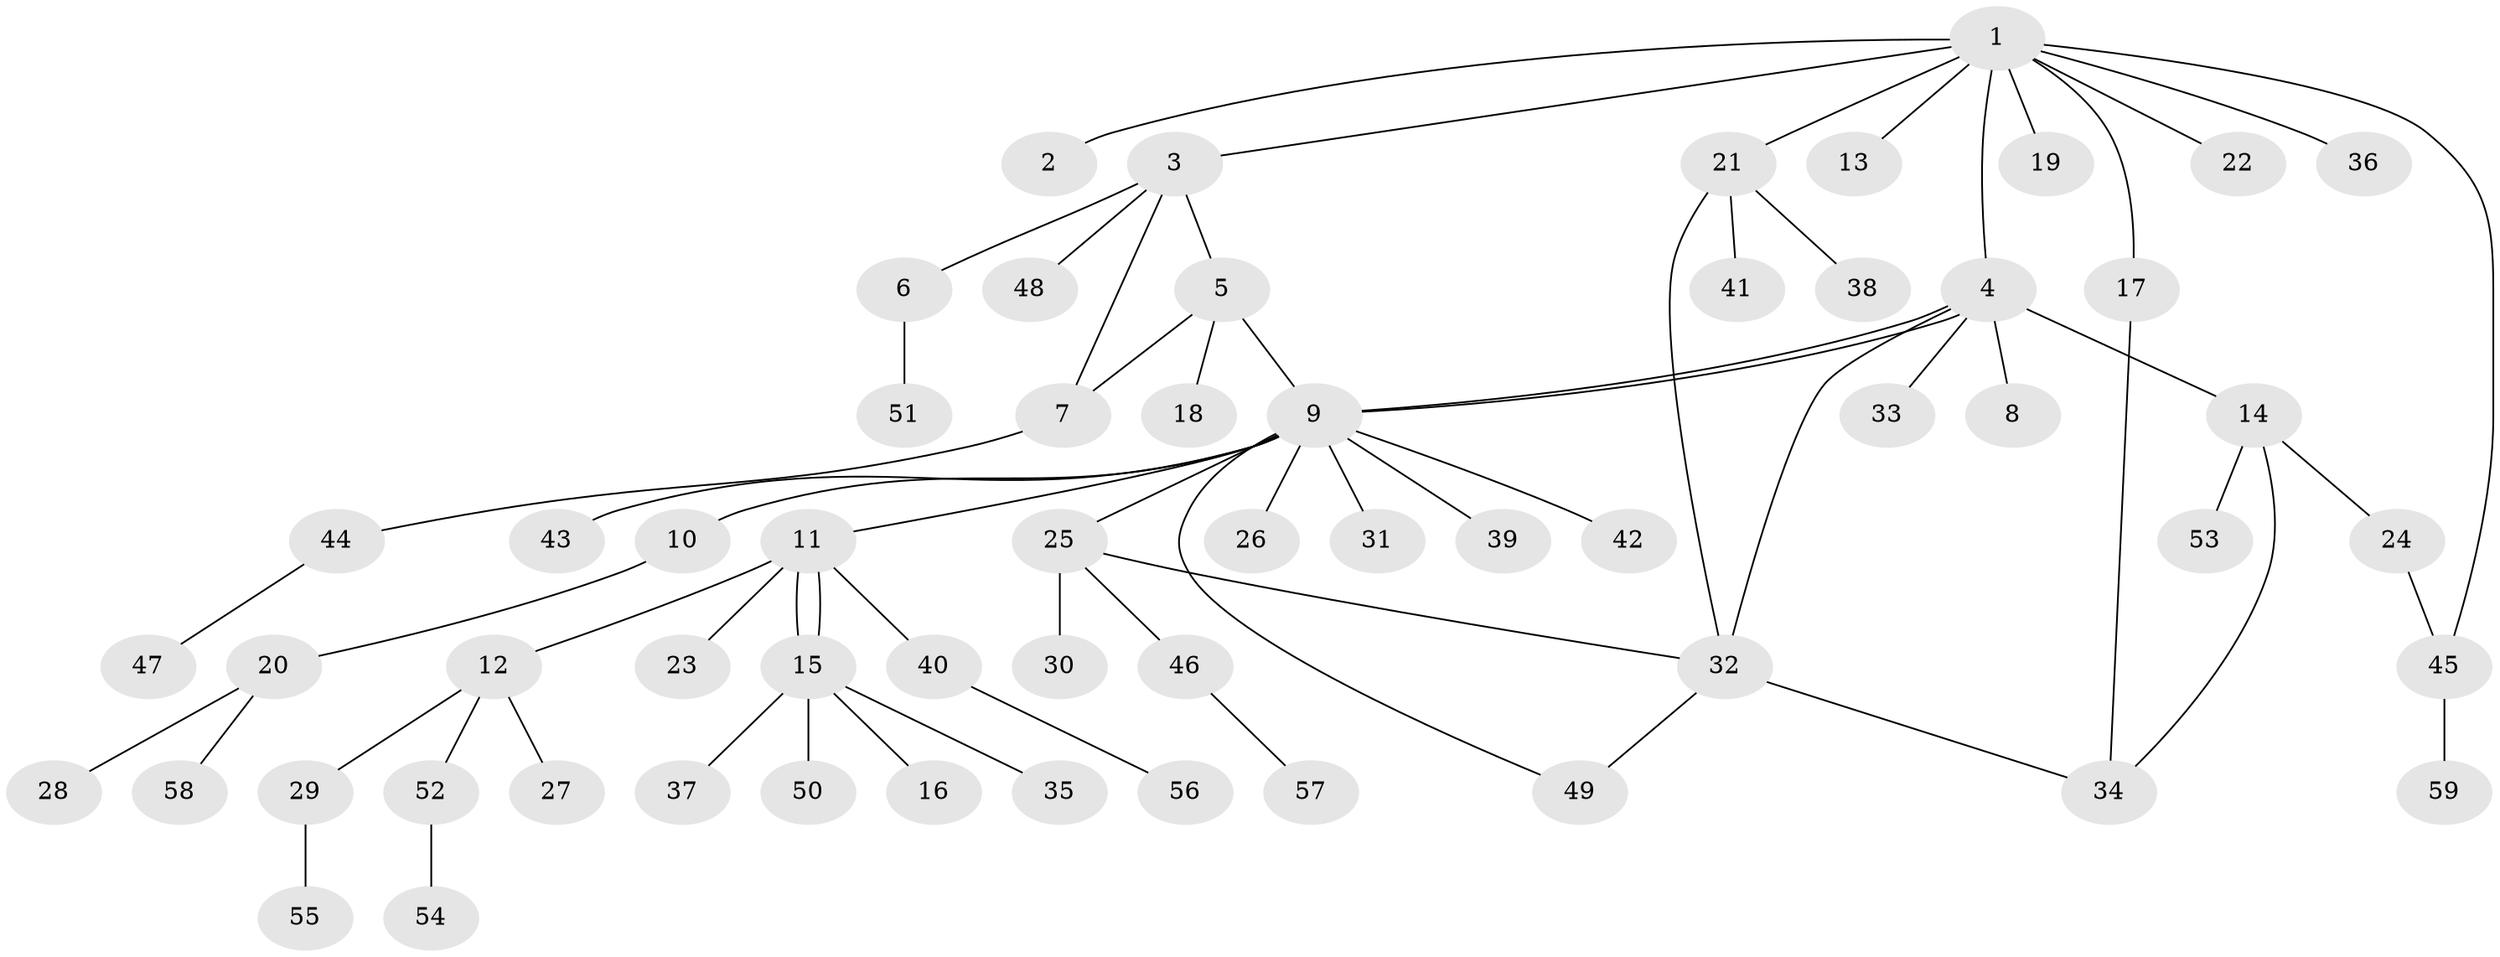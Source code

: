 // Generated by graph-tools (version 1.1) at 2025/49/03/09/25 03:49:55]
// undirected, 59 vertices, 68 edges
graph export_dot {
graph [start="1"]
  node [color=gray90,style=filled];
  1;
  2;
  3;
  4;
  5;
  6;
  7;
  8;
  9;
  10;
  11;
  12;
  13;
  14;
  15;
  16;
  17;
  18;
  19;
  20;
  21;
  22;
  23;
  24;
  25;
  26;
  27;
  28;
  29;
  30;
  31;
  32;
  33;
  34;
  35;
  36;
  37;
  38;
  39;
  40;
  41;
  42;
  43;
  44;
  45;
  46;
  47;
  48;
  49;
  50;
  51;
  52;
  53;
  54;
  55;
  56;
  57;
  58;
  59;
  1 -- 2;
  1 -- 3;
  1 -- 4;
  1 -- 13;
  1 -- 17;
  1 -- 19;
  1 -- 21;
  1 -- 22;
  1 -- 36;
  1 -- 45;
  3 -- 5;
  3 -- 6;
  3 -- 7;
  3 -- 48;
  4 -- 8;
  4 -- 9;
  4 -- 9;
  4 -- 14;
  4 -- 32;
  4 -- 33;
  5 -- 7;
  5 -- 9;
  5 -- 18;
  6 -- 51;
  7 -- 44;
  9 -- 10;
  9 -- 11;
  9 -- 25;
  9 -- 26;
  9 -- 31;
  9 -- 39;
  9 -- 42;
  9 -- 43;
  9 -- 49;
  10 -- 20;
  11 -- 12;
  11 -- 15;
  11 -- 15;
  11 -- 23;
  11 -- 40;
  12 -- 27;
  12 -- 29;
  12 -- 52;
  14 -- 24;
  14 -- 34;
  14 -- 53;
  15 -- 16;
  15 -- 35;
  15 -- 37;
  15 -- 50;
  17 -- 34;
  20 -- 28;
  20 -- 58;
  21 -- 32;
  21 -- 38;
  21 -- 41;
  24 -- 45;
  25 -- 30;
  25 -- 32;
  25 -- 46;
  29 -- 55;
  32 -- 34;
  32 -- 49;
  40 -- 56;
  44 -- 47;
  45 -- 59;
  46 -- 57;
  52 -- 54;
}
